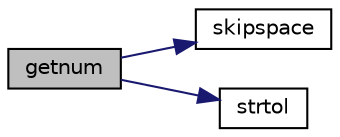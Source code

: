 digraph "getnum"
{
 // LATEX_PDF_SIZE
  edge [fontname="Helvetica",fontsize="10",labelfontname="Helvetica",labelfontsize="10"];
  node [fontname="Helvetica",fontsize="10",shape=record];
  rankdir="LR";
  Node1 [label="getnum",height=0.2,width=0.4,color="black", fillcolor="grey75", style="filled", fontcolor="black",tooltip=" "];
  Node1 -> Node2 [color="midnightblue",fontsize="10",style="solid",fontname="Helvetica"];
  Node2 [label="skipspace",height=0.2,width=0.4,color="black", fillcolor="white", style="filled",URL="$calc_8c.html#a3e5cd045e450758b2af6ec8c46418a2f",tooltip=" "];
  Node1 -> Node3 [color="midnightblue",fontsize="10",style="solid",fontname="Helvetica"];
  Node3 [label="strtol",height=0.2,width=0.4,color="black", fillcolor="white", style="filled",URL="$calc_8c.html#a7418ba78f60266251451ba514438fb26",tooltip=" "];
}
